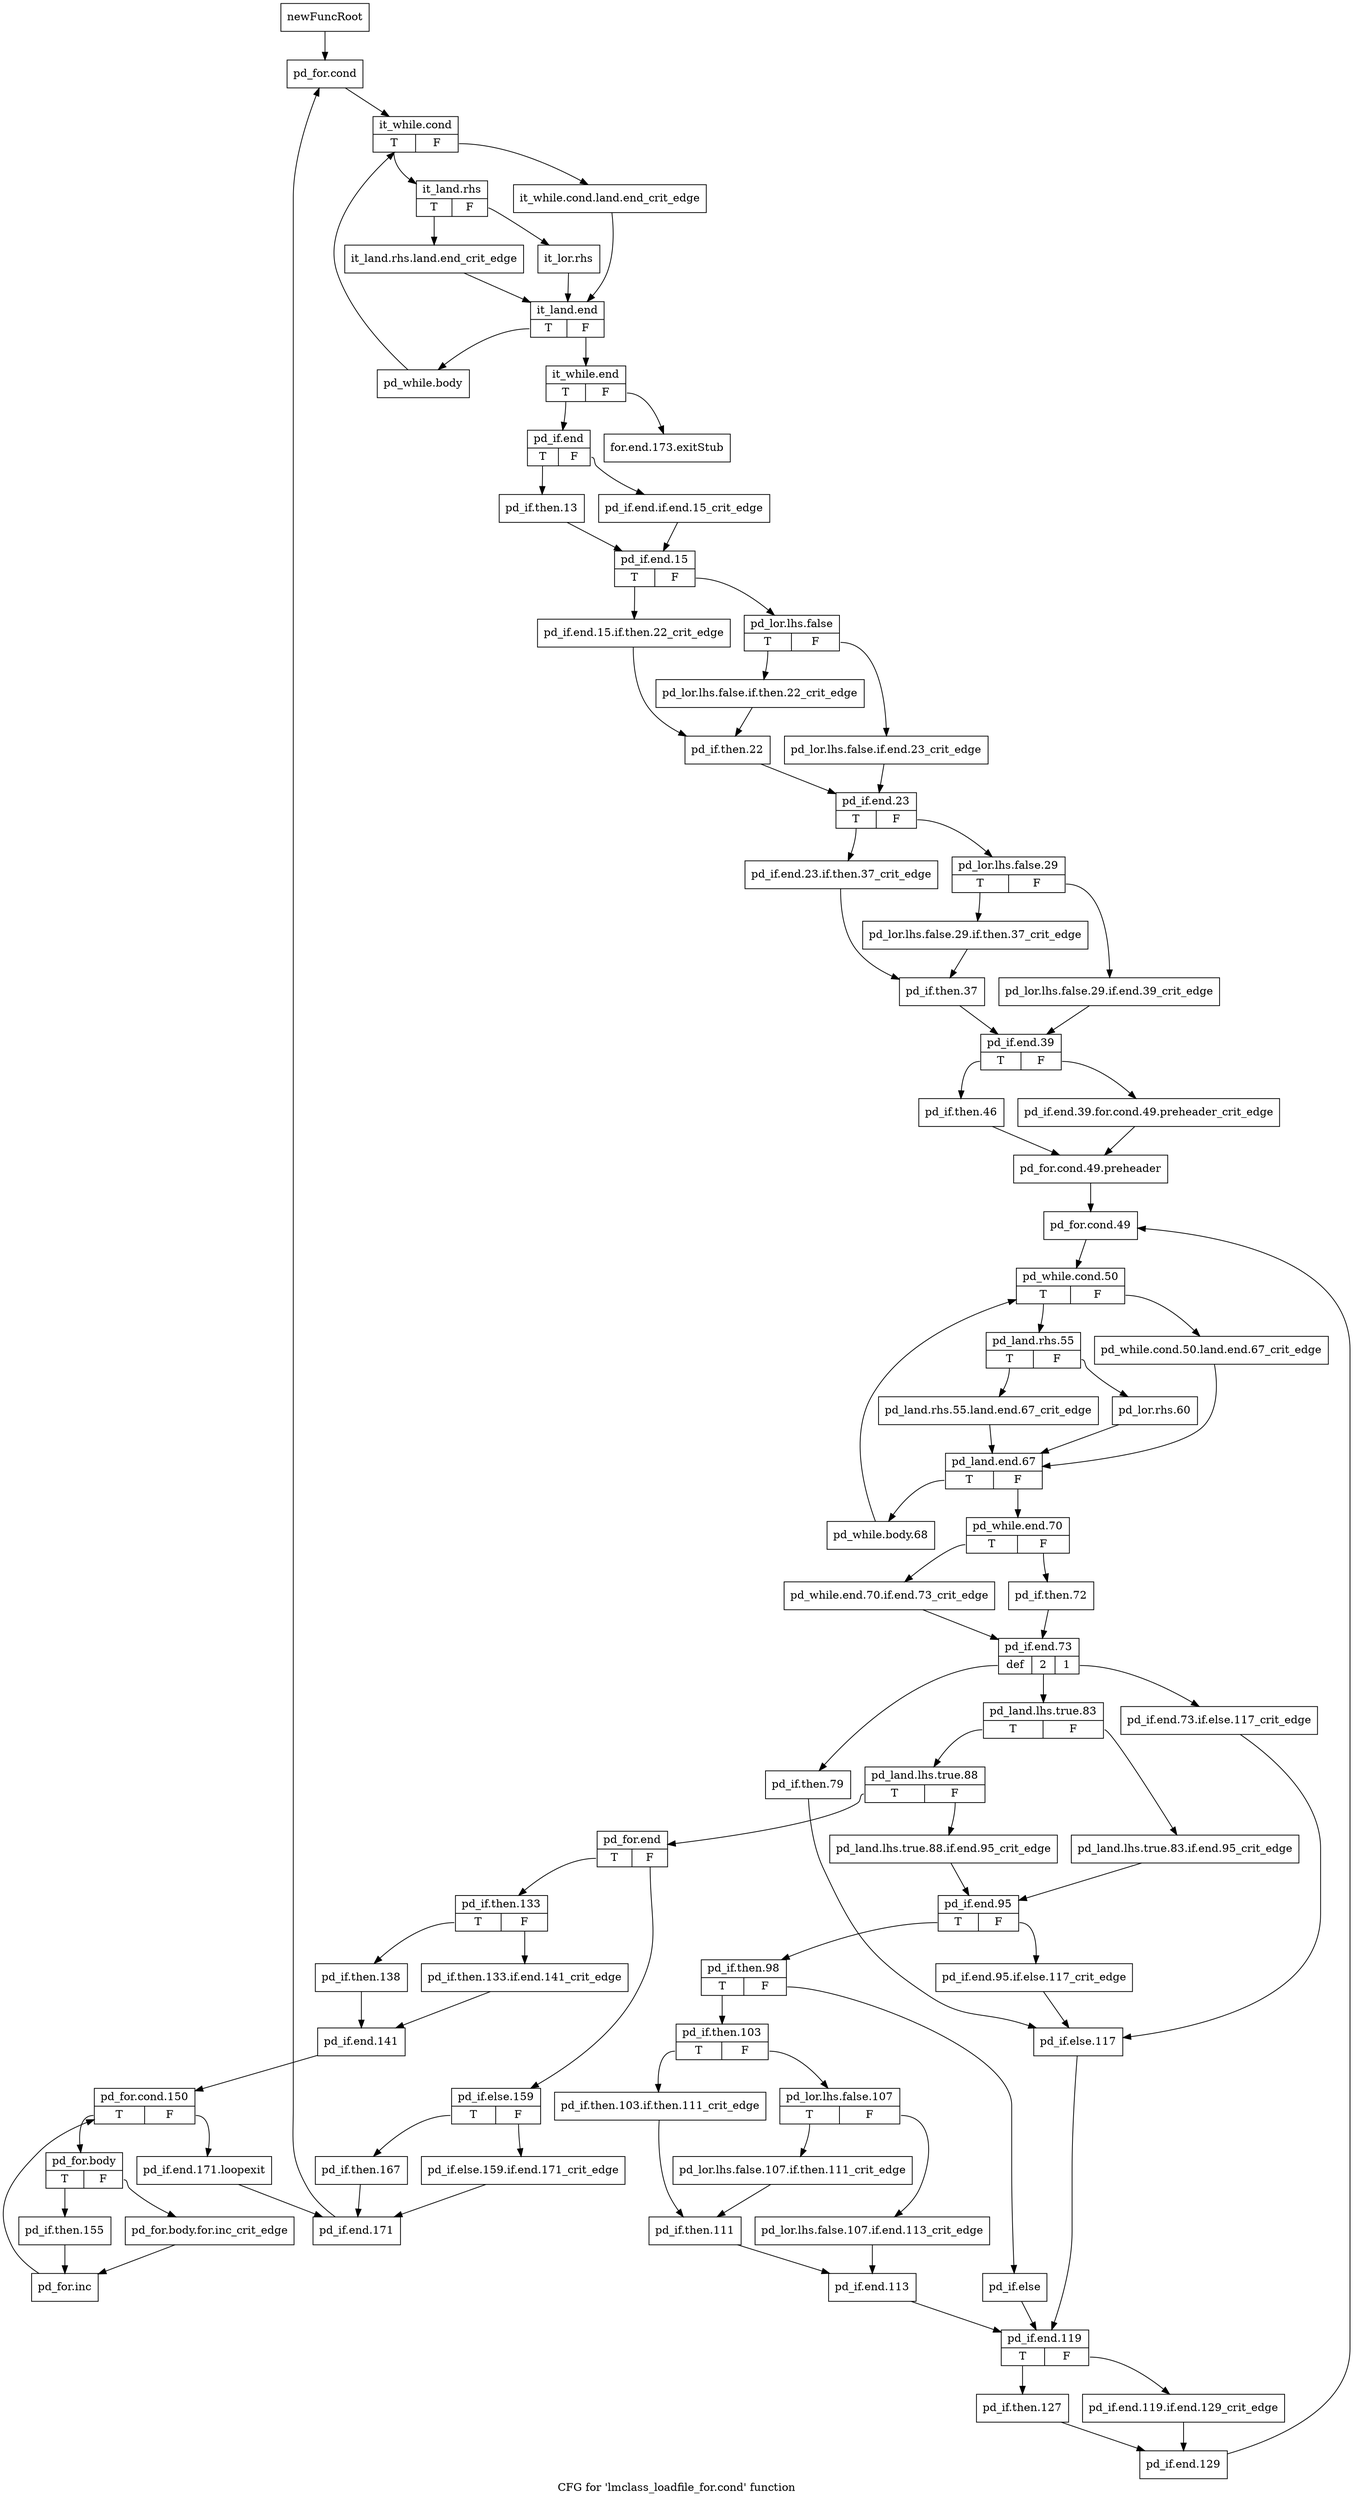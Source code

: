 digraph "CFG for 'lmclass_loadfile_for.cond' function" {
	label="CFG for 'lmclass_loadfile_for.cond' function";

	Node0x12b2cd0 [shape=record,label="{newFuncRoot}"];
	Node0x12b2cd0 -> Node0x12b2d70;
	Node0x12b2d20 [shape=record,label="{for.end.173.exitStub}"];
	Node0x12b2d70 [shape=record,label="{pd_for.cond}"];
	Node0x12b2d70 -> Node0x12b2dc0;
	Node0x12b2dc0 [shape=record,label="{it_while.cond|{<s0>T|<s1>F}}"];
	Node0x12b2dc0:s0 -> Node0x12b2e60;
	Node0x12b2dc0:s1 -> Node0x12b2e10;
	Node0x12b2e10 [shape=record,label="{it_while.cond.land.end_crit_edge}"];
	Node0x12b2e10 -> Node0x12b2f50;
	Node0x12b2e60 [shape=record,label="{it_land.rhs|{<s0>T|<s1>F}}"];
	Node0x12b2e60:s0 -> Node0x12b2f00;
	Node0x12b2e60:s1 -> Node0x12b2eb0;
	Node0x12b2eb0 [shape=record,label="{it_lor.rhs}"];
	Node0x12b2eb0 -> Node0x12b2f50;
	Node0x12b2f00 [shape=record,label="{it_land.rhs.land.end_crit_edge}"];
	Node0x12b2f00 -> Node0x12b2f50;
	Node0x12b2f50 [shape=record,label="{it_land.end|{<s0>T|<s1>F}}"];
	Node0x12b2f50:s0 -> Node0x12b4530;
	Node0x12b2f50:s1 -> Node0x12b2fa0;
	Node0x12b2fa0 [shape=record,label="{it_while.end|{<s0>T|<s1>F}}"];
	Node0x12b2fa0:s0 -> Node0x12b2ff0;
	Node0x12b2fa0:s1 -> Node0x12b2d20;
	Node0x12b2ff0 [shape=record,label="{pd_if.end|{<s0>T|<s1>F}}"];
	Node0x12b2ff0:s0 -> Node0x12b3090;
	Node0x12b2ff0:s1 -> Node0x12b3040;
	Node0x12b3040 [shape=record,label="{pd_if.end.if.end.15_crit_edge}"];
	Node0x12b3040 -> Node0x12b30e0;
	Node0x12b3090 [shape=record,label="{pd_if.then.13}"];
	Node0x12b3090 -> Node0x12b30e0;
	Node0x12b30e0 [shape=record,label="{pd_if.end.15|{<s0>T|<s1>F}}"];
	Node0x12b30e0:s0 -> Node0x12b3220;
	Node0x12b30e0:s1 -> Node0x12b3130;
	Node0x12b3130 [shape=record,label="{pd_lor.lhs.false|{<s0>T|<s1>F}}"];
	Node0x12b3130:s0 -> Node0x12b31d0;
	Node0x12b3130:s1 -> Node0x12b3180;
	Node0x12b3180 [shape=record,label="{pd_lor.lhs.false.if.end.23_crit_edge}"];
	Node0x12b3180 -> Node0x12b32c0;
	Node0x12b31d0 [shape=record,label="{pd_lor.lhs.false.if.then.22_crit_edge}"];
	Node0x12b31d0 -> Node0x12b3270;
	Node0x12b3220 [shape=record,label="{pd_if.end.15.if.then.22_crit_edge}"];
	Node0x12b3220 -> Node0x12b3270;
	Node0x12b3270 [shape=record,label="{pd_if.then.22}"];
	Node0x12b3270 -> Node0x12b32c0;
	Node0x12b32c0 [shape=record,label="{pd_if.end.23|{<s0>T|<s1>F}}"];
	Node0x12b32c0:s0 -> Node0x12b3400;
	Node0x12b32c0:s1 -> Node0x12b3310;
	Node0x12b3310 [shape=record,label="{pd_lor.lhs.false.29|{<s0>T|<s1>F}}"];
	Node0x12b3310:s0 -> Node0x12b33b0;
	Node0x12b3310:s1 -> Node0x12b3360;
	Node0x12b3360 [shape=record,label="{pd_lor.lhs.false.29.if.end.39_crit_edge}"];
	Node0x12b3360 -> Node0x12b34a0;
	Node0x12b33b0 [shape=record,label="{pd_lor.lhs.false.29.if.then.37_crit_edge}"];
	Node0x12b33b0 -> Node0x12b3450;
	Node0x12b3400 [shape=record,label="{pd_if.end.23.if.then.37_crit_edge}"];
	Node0x12b3400 -> Node0x12b3450;
	Node0x12b3450 [shape=record,label="{pd_if.then.37}"];
	Node0x12b3450 -> Node0x12b34a0;
	Node0x12b34a0 [shape=record,label="{pd_if.end.39|{<s0>T|<s1>F}}"];
	Node0x12b34a0:s0 -> Node0x12b3540;
	Node0x12b34a0:s1 -> Node0x12b34f0;
	Node0x12b34f0 [shape=record,label="{pd_if.end.39.for.cond.49.preheader_crit_edge}"];
	Node0x12b34f0 -> Node0x12b3590;
	Node0x12b3540 [shape=record,label="{pd_if.then.46}"];
	Node0x12b3540 -> Node0x12b3590;
	Node0x12b3590 [shape=record,label="{pd_for.cond.49.preheader}"];
	Node0x12b3590 -> Node0x12b35e0;
	Node0x12b35e0 [shape=record,label="{pd_for.cond.49}"];
	Node0x12b35e0 -> Node0x12b3630;
	Node0x12b3630 [shape=record,label="{pd_while.cond.50|{<s0>T|<s1>F}}"];
	Node0x12b3630:s0 -> Node0x12b36d0;
	Node0x12b3630:s1 -> Node0x12b3680;
	Node0x12b3680 [shape=record,label="{pd_while.cond.50.land.end.67_crit_edge}"];
	Node0x12b3680 -> Node0x12b37c0;
	Node0x12b36d0 [shape=record,label="{pd_land.rhs.55|{<s0>T|<s1>F}}"];
	Node0x12b36d0:s0 -> Node0x12b3770;
	Node0x12b36d0:s1 -> Node0x12b3720;
	Node0x12b3720 [shape=record,label="{pd_lor.rhs.60}"];
	Node0x12b3720 -> Node0x12b37c0;
	Node0x12b3770 [shape=record,label="{pd_land.rhs.55.land.end.67_crit_edge}"];
	Node0x12b3770 -> Node0x12b37c0;
	Node0x12b37c0 [shape=record,label="{pd_land.end.67|{<s0>T|<s1>F}}"];
	Node0x12b37c0:s0 -> Node0x12b44e0;
	Node0x12b37c0:s1 -> Node0x12b3810;
	Node0x12b3810 [shape=record,label="{pd_while.end.70|{<s0>T|<s1>F}}"];
	Node0x12b3810:s0 -> Node0x12b38b0;
	Node0x12b3810:s1 -> Node0x12b3860;
	Node0x12b3860 [shape=record,label="{pd_if.then.72}"];
	Node0x12b3860 -> Node0x12b3900;
	Node0x12b38b0 [shape=record,label="{pd_while.end.70.if.end.73_crit_edge}"];
	Node0x12b38b0 -> Node0x12b3900;
	Node0x12b3900 [shape=record,label="{pd_if.end.73|{<s0>def|<s1>2|<s2>1}}"];
	Node0x12b3900:s0 -> Node0x12b4300;
	Node0x12b3900:s1 -> Node0x12b39a0;
	Node0x12b3900:s2 -> Node0x12b3950;
	Node0x12b3950 [shape=record,label="{pd_if.end.73.if.else.117_crit_edge}"];
	Node0x12b3950 -> Node0x12b4350;
	Node0x12b39a0 [shape=record,label="{pd_land.lhs.true.83|{<s0>T|<s1>F}}"];
	Node0x12b39a0:s0 -> Node0x12b3a40;
	Node0x12b39a0:s1 -> Node0x12b39f0;
	Node0x12b39f0 [shape=record,label="{pd_land.lhs.true.83.if.end.95_crit_edge}"];
	Node0x12b39f0 -> Node0x12b3ae0;
	Node0x12b3a40 [shape=record,label="{pd_land.lhs.true.88|{<s0>T|<s1>F}}"];
	Node0x12b3a40:s0 -> Node0x12b3e50;
	Node0x12b3a40:s1 -> Node0x12b3a90;
	Node0x12b3a90 [shape=record,label="{pd_land.lhs.true.88.if.end.95_crit_edge}"];
	Node0x12b3a90 -> Node0x12b3ae0;
	Node0x12b3ae0 [shape=record,label="{pd_if.end.95|{<s0>T|<s1>F}}"];
	Node0x12b3ae0:s0 -> Node0x12b3b80;
	Node0x12b3ae0:s1 -> Node0x12b3b30;
	Node0x12b3b30 [shape=record,label="{pd_if.end.95.if.else.117_crit_edge}"];
	Node0x12b3b30 -> Node0x12b4350;
	Node0x12b3b80 [shape=record,label="{pd_if.then.98|{<s0>T|<s1>F}}"];
	Node0x12b3b80:s0 -> Node0x12b3c20;
	Node0x12b3b80:s1 -> Node0x12b3bd0;
	Node0x12b3bd0 [shape=record,label="{pd_if.else}"];
	Node0x12b3bd0 -> Node0x12b43a0;
	Node0x12b3c20 [shape=record,label="{pd_if.then.103|{<s0>T|<s1>F}}"];
	Node0x12b3c20:s0 -> Node0x12b3d60;
	Node0x12b3c20:s1 -> Node0x12b3c70;
	Node0x12b3c70 [shape=record,label="{pd_lor.lhs.false.107|{<s0>T|<s1>F}}"];
	Node0x12b3c70:s0 -> Node0x12b3d10;
	Node0x12b3c70:s1 -> Node0x12b3cc0;
	Node0x12b3cc0 [shape=record,label="{pd_lor.lhs.false.107.if.end.113_crit_edge}"];
	Node0x12b3cc0 -> Node0x12b3e00;
	Node0x12b3d10 [shape=record,label="{pd_lor.lhs.false.107.if.then.111_crit_edge}"];
	Node0x12b3d10 -> Node0x12b3db0;
	Node0x12b3d60 [shape=record,label="{pd_if.then.103.if.then.111_crit_edge}"];
	Node0x12b3d60 -> Node0x12b3db0;
	Node0x12b3db0 [shape=record,label="{pd_if.then.111}"];
	Node0x12b3db0 -> Node0x12b3e00;
	Node0x12b3e00 [shape=record,label="{pd_if.end.113}"];
	Node0x12b3e00 -> Node0x12b43a0;
	Node0x12b3e50 [shape=record,label="{pd_for.end|{<s0>T|<s1>F}}"];
	Node0x12b3e50:s0 -> Node0x12b3f90;
	Node0x12b3e50:s1 -> Node0x12b3ea0;
	Node0x12b3ea0 [shape=record,label="{pd_if.else.159|{<s0>T|<s1>F}}"];
	Node0x12b3ea0:s0 -> Node0x12b3f40;
	Node0x12b3ea0:s1 -> Node0x12b3ef0;
	Node0x12b3ef0 [shape=record,label="{pd_if.else.159.if.end.171_crit_edge}"];
	Node0x12b3ef0 -> Node0x12b4170;
	Node0x12b3f40 [shape=record,label="{pd_if.then.167}"];
	Node0x12b3f40 -> Node0x12b4170;
	Node0x12b3f90 [shape=record,label="{pd_if.then.133|{<s0>T|<s1>F}}"];
	Node0x12b3f90:s0 -> Node0x12b4030;
	Node0x12b3f90:s1 -> Node0x12b3fe0;
	Node0x12b3fe0 [shape=record,label="{pd_if.then.133.if.end.141_crit_edge}"];
	Node0x12b3fe0 -> Node0x12b4080;
	Node0x12b4030 [shape=record,label="{pd_if.then.138}"];
	Node0x12b4030 -> Node0x12b4080;
	Node0x12b4080 [shape=record,label="{pd_if.end.141}"];
	Node0x12b4080 -> Node0x12b40d0;
	Node0x12b40d0 [shape=record,label="{pd_for.cond.150|{<s0>T|<s1>F}}"];
	Node0x12b40d0:s0 -> Node0x12b41c0;
	Node0x12b40d0:s1 -> Node0x12b4120;
	Node0x12b4120 [shape=record,label="{pd_if.end.171.loopexit}"];
	Node0x12b4120 -> Node0x12b4170;
	Node0x12b4170 [shape=record,label="{pd_if.end.171}"];
	Node0x12b4170 -> Node0x12b2d70;
	Node0x12b41c0 [shape=record,label="{pd_for.body|{<s0>T|<s1>F}}"];
	Node0x12b41c0:s0 -> Node0x12b4260;
	Node0x12b41c0:s1 -> Node0x12b4210;
	Node0x12b4210 [shape=record,label="{pd_for.body.for.inc_crit_edge}"];
	Node0x12b4210 -> Node0x12b42b0;
	Node0x12b4260 [shape=record,label="{pd_if.then.155}"];
	Node0x12b4260 -> Node0x12b42b0;
	Node0x12b42b0 [shape=record,label="{pd_for.inc}"];
	Node0x12b42b0 -> Node0x12b40d0;
	Node0x12b4300 [shape=record,label="{pd_if.then.79}"];
	Node0x12b4300 -> Node0x12b4350;
	Node0x12b4350 [shape=record,label="{pd_if.else.117}"];
	Node0x12b4350 -> Node0x12b43a0;
	Node0x12b43a0 [shape=record,label="{pd_if.end.119|{<s0>T|<s1>F}}"];
	Node0x12b43a0:s0 -> Node0x12b4440;
	Node0x12b43a0:s1 -> Node0x12b43f0;
	Node0x12b43f0 [shape=record,label="{pd_if.end.119.if.end.129_crit_edge}"];
	Node0x12b43f0 -> Node0x12b4490;
	Node0x12b4440 [shape=record,label="{pd_if.then.127}"];
	Node0x12b4440 -> Node0x12b4490;
	Node0x12b4490 [shape=record,label="{pd_if.end.129}"];
	Node0x12b4490 -> Node0x12b35e0;
	Node0x12b44e0 [shape=record,label="{pd_while.body.68}"];
	Node0x12b44e0 -> Node0x12b3630;
	Node0x12b4530 [shape=record,label="{pd_while.body}"];
	Node0x12b4530 -> Node0x12b2dc0;
}
